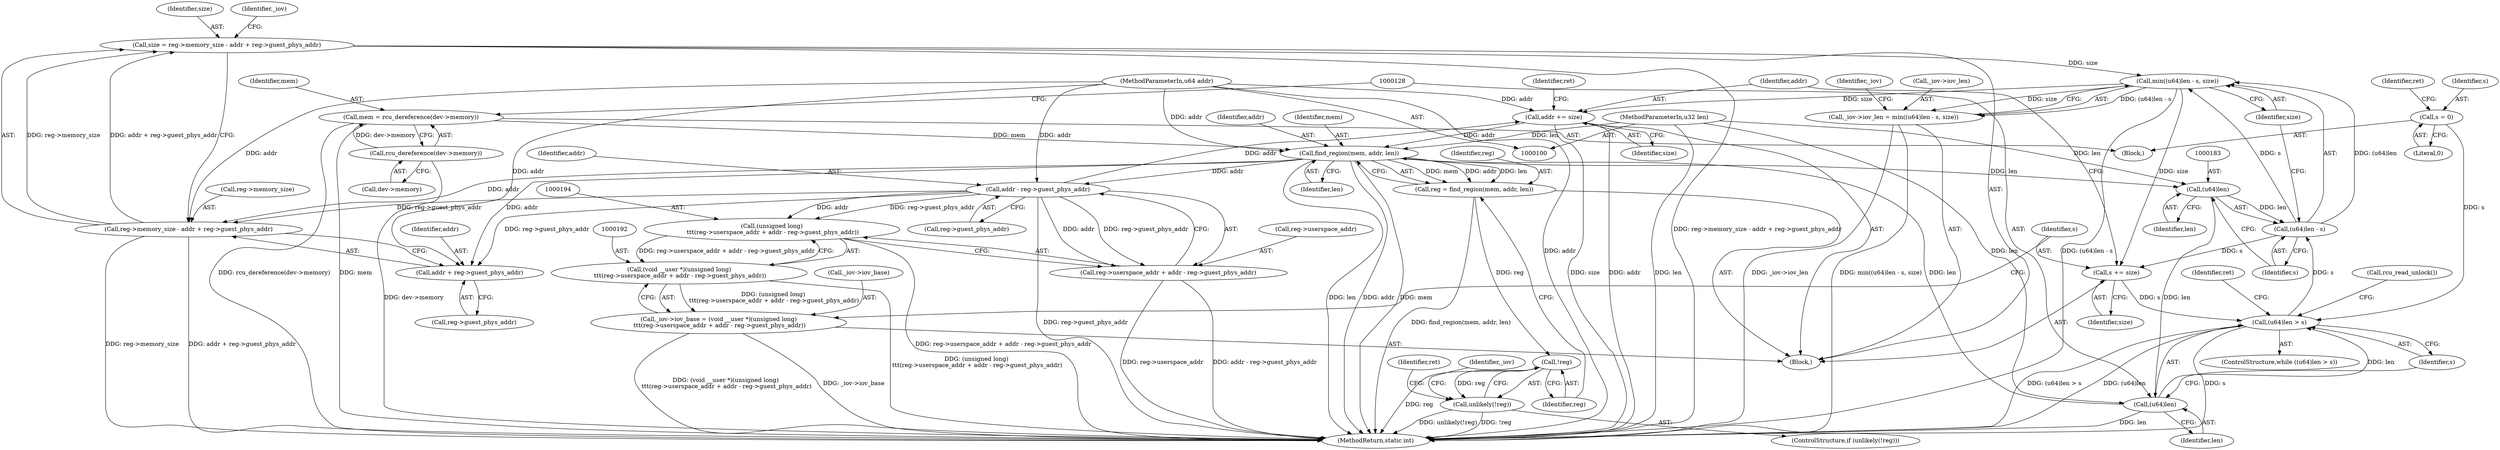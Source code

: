 digraph "0_linux_bd97120fc3d1a11f3124c7c9ba1d91f51829eb85@integer" {
"1000165" [label="(Call,size = reg->memory_size - addr + reg->guest_phys_addr)"];
"1000167" [label="(Call,reg->memory_size - addr + reg->guest_phys_addr)"];
"1000146" [label="(Call,find_region(mem, addr, len))"];
"1000119" [label="(Call,mem = rcu_dereference(dev->memory))"];
"1000121" [label="(Call,rcu_dereference(dev->memory))"];
"1000207" [label="(Call,addr += size)"];
"1000180" [label="(Call,min((u64)len - s, size))"];
"1000181" [label="(Call,(u64)len - s)"];
"1000182" [label="(Call,(u64)len)"];
"1000103" [label="(MethodParameterIn,u32 len)"];
"1000126" [label="(Call,(u64)len > s)"];
"1000127" [label="(Call,(u64)len)"];
"1000111" [label="(Call,s = 0)"];
"1000204" [label="(Call,s += size)"];
"1000165" [label="(Call,size = reg->memory_size - addr + reg->guest_phys_addr)"];
"1000199" [label="(Call,addr - reg->guest_phys_addr)"];
"1000102" [label="(MethodParameterIn,u64 addr)"];
"1000176" [label="(Call,_iov->iov_len = min((u64)len - s, size))"];
"1000144" [label="(Call,reg = find_region(mem, addr, len))"];
"1000152" [label="(Call,!reg)"];
"1000151" [label="(Call,unlikely(!reg))"];
"1000171" [label="(Call,addr + reg->guest_phys_addr)"];
"1000193" [label="(Call,(unsigned long)\n \t\t\t(reg->userspace_addr + addr - reg->guest_phys_addr))"];
"1000191" [label="(Call,(void __user *)(unsigned long)\n \t\t\t(reg->userspace_addr + addr - reg->guest_phys_addr))"];
"1000187" [label="(Call,_iov->iov_base = (void __user *)(unsigned long)\n \t\t\t(reg->userspace_addr + addr - reg->guest_phys_addr))"];
"1000195" [label="(Call,reg->userspace_addr + addr - reg->guest_phys_addr)"];
"1000125" [label="(ControlStructure,while ((u64)len > s))"];
"1000177" [label="(Call,_iov->iov_len)"];
"1000129" [label="(Identifier,len)"];
"1000148" [label="(Identifier,addr)"];
"1000116" [label="(Identifier,ret)"];
"1000172" [label="(Identifier,addr)"];
"1000167" [label="(Call,reg->memory_size - addr + reg->guest_phys_addr)"];
"1000181" [label="(Call,(u64)len - s)"];
"1000102" [label="(MethodParameterIn,u64 addr)"];
"1000136" [label="(Identifier,ret)"];
"1000113" [label="(Literal,0)"];
"1000147" [label="(Identifier,mem)"];
"1000112" [label="(Identifier,s)"];
"1000187" [label="(Call,_iov->iov_base = (void __user *)(unsigned long)\n \t\t\t(reg->userspace_addr + addr - reg->guest_phys_addr))"];
"1000189" [label="(Identifier,_iov)"];
"1000215" [label="(MethodReturn,static int)"];
"1000171" [label="(Call,addr + reg->guest_phys_addr)"];
"1000103" [label="(MethodParameterIn,u32 len)"];
"1000127" [label="(Call,(u64)len)"];
"1000130" [label="(Identifier,s)"];
"1000145" [label="(Identifier,reg)"];
"1000119" [label="(Call,mem = rcu_dereference(dev->memory))"];
"1000121" [label="(Call,rcu_dereference(dev->memory))"];
"1000144" [label="(Call,reg = find_region(mem, addr, len))"];
"1000122" [label="(Call,dev->memory)"];
"1000212" [label="(Call,rcu_read_unlock())"];
"1000204" [label="(Call,s += size)"];
"1000152" [label="(Call,!reg)"];
"1000168" [label="(Call,reg->memory_size)"];
"1000146" [label="(Call,find_region(mem, addr, len))"];
"1000151" [label="(Call,unlikely(!reg))"];
"1000188" [label="(Call,_iov->iov_base)"];
"1000153" [label="(Identifier,reg)"];
"1000156" [label="(Identifier,ret)"];
"1000176" [label="(Call,_iov->iov_len = min((u64)len - s, size))"];
"1000149" [label="(Identifier,len)"];
"1000201" [label="(Call,reg->guest_phys_addr)"];
"1000196" [label="(Call,reg->userspace_addr)"];
"1000186" [label="(Identifier,size)"];
"1000185" [label="(Identifier,s)"];
"1000199" [label="(Call,addr - reg->guest_phys_addr)"];
"1000173" [label="(Call,reg->guest_phys_addr)"];
"1000165" [label="(Call,size = reg->memory_size - addr + reg->guest_phys_addr)"];
"1000166" [label="(Identifier,size)"];
"1000182" [label="(Call,(u64)len)"];
"1000131" [label="(Block,)"];
"1000191" [label="(Call,(void __user *)(unsigned long)\n \t\t\t(reg->userspace_addr + addr - reg->guest_phys_addr))"];
"1000200" [label="(Identifier,addr)"];
"1000209" [label="(Identifier,size)"];
"1000178" [label="(Identifier,_iov)"];
"1000207" [label="(Call,addr += size)"];
"1000111" [label="(Call,s = 0)"];
"1000150" [label="(ControlStructure,if (unlikely(!reg)))"];
"1000195" [label="(Call,reg->userspace_addr + addr - reg->guest_phys_addr)"];
"1000206" [label="(Identifier,size)"];
"1000120" [label="(Identifier,mem)"];
"1000205" [label="(Identifier,s)"];
"1000208" [label="(Identifier,addr)"];
"1000180" [label="(Call,min((u64)len - s, size))"];
"1000211" [label="(Identifier,ret)"];
"1000161" [label="(Identifier,_iov)"];
"1000193" [label="(Call,(unsigned long)\n \t\t\t(reg->userspace_addr + addr - reg->guest_phys_addr))"];
"1000106" [label="(Block,)"];
"1000126" [label="(Call,(u64)len > s)"];
"1000184" [label="(Identifier,len)"];
"1000165" -> "1000131"  [label="AST: "];
"1000165" -> "1000167"  [label="CFG: "];
"1000166" -> "1000165"  [label="AST: "];
"1000167" -> "1000165"  [label="AST: "];
"1000178" -> "1000165"  [label="CFG: "];
"1000165" -> "1000215"  [label="DDG: reg->memory_size - addr + reg->guest_phys_addr"];
"1000167" -> "1000165"  [label="DDG: reg->memory_size"];
"1000167" -> "1000165"  [label="DDG: addr + reg->guest_phys_addr"];
"1000165" -> "1000180"  [label="DDG: size"];
"1000167" -> "1000171"  [label="CFG: "];
"1000168" -> "1000167"  [label="AST: "];
"1000171" -> "1000167"  [label="AST: "];
"1000167" -> "1000215"  [label="DDG: reg->memory_size"];
"1000167" -> "1000215"  [label="DDG: addr + reg->guest_phys_addr"];
"1000146" -> "1000167"  [label="DDG: addr"];
"1000102" -> "1000167"  [label="DDG: addr"];
"1000199" -> "1000167"  [label="DDG: reg->guest_phys_addr"];
"1000146" -> "1000144"  [label="AST: "];
"1000146" -> "1000149"  [label="CFG: "];
"1000147" -> "1000146"  [label="AST: "];
"1000148" -> "1000146"  [label="AST: "];
"1000149" -> "1000146"  [label="AST: "];
"1000144" -> "1000146"  [label="CFG: "];
"1000146" -> "1000215"  [label="DDG: len"];
"1000146" -> "1000215"  [label="DDG: addr"];
"1000146" -> "1000215"  [label="DDG: mem"];
"1000146" -> "1000144"  [label="DDG: mem"];
"1000146" -> "1000144"  [label="DDG: addr"];
"1000146" -> "1000144"  [label="DDG: len"];
"1000119" -> "1000146"  [label="DDG: mem"];
"1000207" -> "1000146"  [label="DDG: addr"];
"1000102" -> "1000146"  [label="DDG: addr"];
"1000127" -> "1000146"  [label="DDG: len"];
"1000103" -> "1000146"  [label="DDG: len"];
"1000146" -> "1000171"  [label="DDG: addr"];
"1000146" -> "1000182"  [label="DDG: len"];
"1000146" -> "1000199"  [label="DDG: addr"];
"1000119" -> "1000106"  [label="AST: "];
"1000119" -> "1000121"  [label="CFG: "];
"1000120" -> "1000119"  [label="AST: "];
"1000121" -> "1000119"  [label="AST: "];
"1000128" -> "1000119"  [label="CFG: "];
"1000119" -> "1000215"  [label="DDG: rcu_dereference(dev->memory)"];
"1000119" -> "1000215"  [label="DDG: mem"];
"1000121" -> "1000119"  [label="DDG: dev->memory"];
"1000121" -> "1000122"  [label="CFG: "];
"1000122" -> "1000121"  [label="AST: "];
"1000121" -> "1000215"  [label="DDG: dev->memory"];
"1000207" -> "1000131"  [label="AST: "];
"1000207" -> "1000209"  [label="CFG: "];
"1000208" -> "1000207"  [label="AST: "];
"1000209" -> "1000207"  [label="AST: "];
"1000211" -> "1000207"  [label="CFG: "];
"1000207" -> "1000215"  [label="DDG: size"];
"1000207" -> "1000215"  [label="DDG: addr"];
"1000180" -> "1000207"  [label="DDG: size"];
"1000199" -> "1000207"  [label="DDG: addr"];
"1000102" -> "1000207"  [label="DDG: addr"];
"1000180" -> "1000176"  [label="AST: "];
"1000180" -> "1000186"  [label="CFG: "];
"1000181" -> "1000180"  [label="AST: "];
"1000186" -> "1000180"  [label="AST: "];
"1000176" -> "1000180"  [label="CFG: "];
"1000180" -> "1000215"  [label="DDG: (u64)len - s"];
"1000180" -> "1000176"  [label="DDG: (u64)len - s"];
"1000180" -> "1000176"  [label="DDG: size"];
"1000181" -> "1000180"  [label="DDG: (u64)len"];
"1000181" -> "1000180"  [label="DDG: s"];
"1000180" -> "1000204"  [label="DDG: size"];
"1000181" -> "1000185"  [label="CFG: "];
"1000182" -> "1000181"  [label="AST: "];
"1000185" -> "1000181"  [label="AST: "];
"1000186" -> "1000181"  [label="CFG: "];
"1000182" -> "1000181"  [label="DDG: len"];
"1000126" -> "1000181"  [label="DDG: s"];
"1000181" -> "1000204"  [label="DDG: s"];
"1000182" -> "1000184"  [label="CFG: "];
"1000183" -> "1000182"  [label="AST: "];
"1000184" -> "1000182"  [label="AST: "];
"1000185" -> "1000182"  [label="CFG: "];
"1000182" -> "1000127"  [label="DDG: len"];
"1000103" -> "1000182"  [label="DDG: len"];
"1000103" -> "1000100"  [label="AST: "];
"1000103" -> "1000215"  [label="DDG: len"];
"1000103" -> "1000127"  [label="DDG: len"];
"1000126" -> "1000125"  [label="AST: "];
"1000126" -> "1000130"  [label="CFG: "];
"1000127" -> "1000126"  [label="AST: "];
"1000130" -> "1000126"  [label="AST: "];
"1000136" -> "1000126"  [label="CFG: "];
"1000212" -> "1000126"  [label="CFG: "];
"1000126" -> "1000215"  [label="DDG: s"];
"1000126" -> "1000215"  [label="DDG: (u64)len > s"];
"1000126" -> "1000215"  [label="DDG: (u64)len"];
"1000127" -> "1000126"  [label="DDG: len"];
"1000111" -> "1000126"  [label="DDG: s"];
"1000204" -> "1000126"  [label="DDG: s"];
"1000127" -> "1000129"  [label="CFG: "];
"1000128" -> "1000127"  [label="AST: "];
"1000129" -> "1000127"  [label="AST: "];
"1000130" -> "1000127"  [label="CFG: "];
"1000127" -> "1000215"  [label="DDG: len"];
"1000111" -> "1000106"  [label="AST: "];
"1000111" -> "1000113"  [label="CFG: "];
"1000112" -> "1000111"  [label="AST: "];
"1000113" -> "1000111"  [label="AST: "];
"1000116" -> "1000111"  [label="CFG: "];
"1000204" -> "1000131"  [label="AST: "];
"1000204" -> "1000206"  [label="CFG: "];
"1000205" -> "1000204"  [label="AST: "];
"1000206" -> "1000204"  [label="AST: "];
"1000208" -> "1000204"  [label="CFG: "];
"1000199" -> "1000195"  [label="AST: "];
"1000199" -> "1000201"  [label="CFG: "];
"1000200" -> "1000199"  [label="AST: "];
"1000201" -> "1000199"  [label="AST: "];
"1000195" -> "1000199"  [label="CFG: "];
"1000199" -> "1000215"  [label="DDG: reg->guest_phys_addr"];
"1000199" -> "1000171"  [label="DDG: reg->guest_phys_addr"];
"1000199" -> "1000193"  [label="DDG: addr"];
"1000199" -> "1000193"  [label="DDG: reg->guest_phys_addr"];
"1000199" -> "1000195"  [label="DDG: addr"];
"1000199" -> "1000195"  [label="DDG: reg->guest_phys_addr"];
"1000102" -> "1000199"  [label="DDG: addr"];
"1000102" -> "1000100"  [label="AST: "];
"1000102" -> "1000215"  [label="DDG: addr"];
"1000102" -> "1000171"  [label="DDG: addr"];
"1000176" -> "1000131"  [label="AST: "];
"1000177" -> "1000176"  [label="AST: "];
"1000189" -> "1000176"  [label="CFG: "];
"1000176" -> "1000215"  [label="DDG: _iov->iov_len"];
"1000176" -> "1000215"  [label="DDG: min((u64)len - s, size)"];
"1000144" -> "1000131"  [label="AST: "];
"1000145" -> "1000144"  [label="AST: "];
"1000153" -> "1000144"  [label="CFG: "];
"1000144" -> "1000215"  [label="DDG: find_region(mem, addr, len)"];
"1000144" -> "1000152"  [label="DDG: reg"];
"1000152" -> "1000151"  [label="AST: "];
"1000152" -> "1000153"  [label="CFG: "];
"1000153" -> "1000152"  [label="AST: "];
"1000151" -> "1000152"  [label="CFG: "];
"1000152" -> "1000215"  [label="DDG: reg"];
"1000152" -> "1000151"  [label="DDG: reg"];
"1000151" -> "1000150"  [label="AST: "];
"1000156" -> "1000151"  [label="CFG: "];
"1000161" -> "1000151"  [label="CFG: "];
"1000151" -> "1000215"  [label="DDG: unlikely(!reg)"];
"1000151" -> "1000215"  [label="DDG: !reg"];
"1000171" -> "1000173"  [label="CFG: "];
"1000172" -> "1000171"  [label="AST: "];
"1000173" -> "1000171"  [label="AST: "];
"1000193" -> "1000191"  [label="AST: "];
"1000193" -> "1000195"  [label="CFG: "];
"1000194" -> "1000193"  [label="AST: "];
"1000195" -> "1000193"  [label="AST: "];
"1000191" -> "1000193"  [label="CFG: "];
"1000193" -> "1000215"  [label="DDG: reg->userspace_addr + addr - reg->guest_phys_addr"];
"1000193" -> "1000191"  [label="DDG: reg->userspace_addr + addr - reg->guest_phys_addr"];
"1000191" -> "1000187"  [label="AST: "];
"1000192" -> "1000191"  [label="AST: "];
"1000187" -> "1000191"  [label="CFG: "];
"1000191" -> "1000215"  [label="DDG: (unsigned long)\n \t\t\t(reg->userspace_addr + addr - reg->guest_phys_addr)"];
"1000191" -> "1000187"  [label="DDG: (unsigned long)\n \t\t\t(reg->userspace_addr + addr - reg->guest_phys_addr)"];
"1000187" -> "1000131"  [label="AST: "];
"1000188" -> "1000187"  [label="AST: "];
"1000205" -> "1000187"  [label="CFG: "];
"1000187" -> "1000215"  [label="DDG: _iov->iov_base"];
"1000187" -> "1000215"  [label="DDG: (void __user *)(unsigned long)\n \t\t\t(reg->userspace_addr + addr - reg->guest_phys_addr)"];
"1000196" -> "1000195"  [label="AST: "];
"1000195" -> "1000215"  [label="DDG: addr - reg->guest_phys_addr"];
"1000195" -> "1000215"  [label="DDG: reg->userspace_addr"];
}
